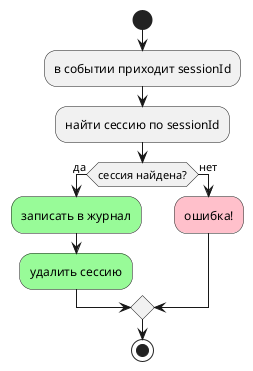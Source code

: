 @startuml
start
:в событии приходит sessionId;
:найти сессию по sessionId;
if (сессия найдена?) then (да)
    #palegreen :записать в журнал;
    #palegreen :удалить сессию;
else (нет)
    #pink :ошибка!;
endif
stop
@enduml